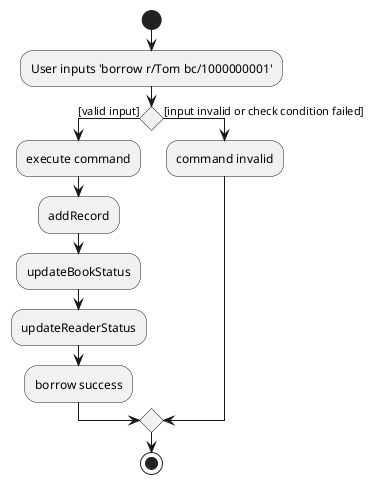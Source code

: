 @startuml
start
:User inputs 'borrow r/Tom bc/1000000001';

'Since the beta syntax does not support placing the condition outside the
'diamond we place it as the true branch instead.

if () then ([valid input])
    :execute command;
    :addRecord;
    :updateBookStatus;
    :updateReaderStatus;
    :borrow success;
else ([input invalid or check condition failed])
    :command invalid;
endif
stop
@enduml
